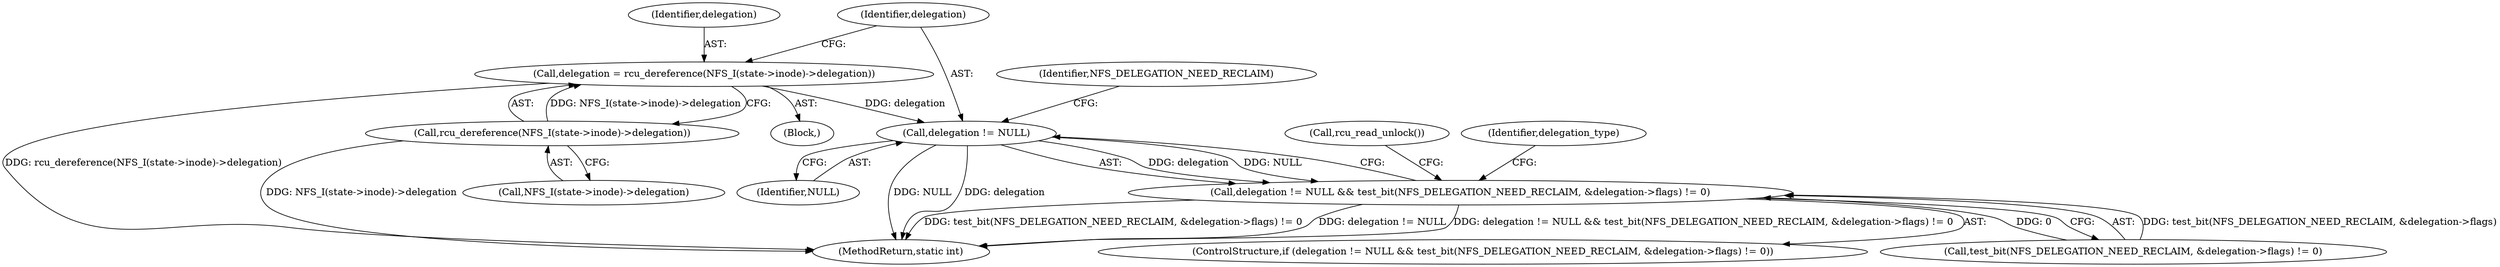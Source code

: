 digraph "0_linux_dc0b027dfadfcb8a5504f7d8052754bf8d501ab9_2@pointer" {
"1000151" [label="(Call,delegation != NULL)"];
"1000140" [label="(Call,delegation = rcu_dereference(NFS_I(state->inode)->delegation))"];
"1000142" [label="(Call,rcu_dereference(NFS_I(state->inode)->delegation))"];
"1000150" [label="(Call,delegation != NULL && test_bit(NFS_DELEGATION_NEED_RECLAIM, &delegation->flags) != 0)"];
"1000153" [label="(Identifier,NULL)"];
"1000167" [label="(Call,rcu_read_unlock())"];
"1000150" [label="(Call,delegation != NULL && test_bit(NFS_DELEGATION_NEED_RECLAIM, &delegation->flags) != 0)"];
"1000156" [label="(Identifier,NFS_DELEGATION_NEED_RECLAIM)"];
"1000149" [label="(ControlStructure,if (delegation != NULL && test_bit(NFS_DELEGATION_NEED_RECLAIM, &delegation->flags) != 0))"];
"1000151" [label="(Call,delegation != NULL)"];
"1000163" [label="(Identifier,delegation_type)"];
"1000140" [label="(Call,delegation = rcu_dereference(NFS_I(state->inode)->delegation))"];
"1000142" [label="(Call,rcu_dereference(NFS_I(state->inode)->delegation))"];
"1000141" [label="(Identifier,delegation)"];
"1000154" [label="(Call,test_bit(NFS_DELEGATION_NEED_RECLAIM, &delegation->flags) != 0)"];
"1000143" [label="(Call,NFS_I(state->inode)->delegation)"];
"1000186" [label="(MethodReturn,static int)"];
"1000152" [label="(Identifier,delegation)"];
"1000103" [label="(Block,)"];
"1000151" -> "1000150"  [label="AST: "];
"1000151" -> "1000153"  [label="CFG: "];
"1000152" -> "1000151"  [label="AST: "];
"1000153" -> "1000151"  [label="AST: "];
"1000156" -> "1000151"  [label="CFG: "];
"1000150" -> "1000151"  [label="CFG: "];
"1000151" -> "1000186"  [label="DDG: NULL"];
"1000151" -> "1000186"  [label="DDG: delegation"];
"1000151" -> "1000150"  [label="DDG: delegation"];
"1000151" -> "1000150"  [label="DDG: NULL"];
"1000140" -> "1000151"  [label="DDG: delegation"];
"1000140" -> "1000103"  [label="AST: "];
"1000140" -> "1000142"  [label="CFG: "];
"1000141" -> "1000140"  [label="AST: "];
"1000142" -> "1000140"  [label="AST: "];
"1000152" -> "1000140"  [label="CFG: "];
"1000140" -> "1000186"  [label="DDG: rcu_dereference(NFS_I(state->inode)->delegation)"];
"1000142" -> "1000140"  [label="DDG: NFS_I(state->inode)->delegation"];
"1000142" -> "1000143"  [label="CFG: "];
"1000143" -> "1000142"  [label="AST: "];
"1000142" -> "1000186"  [label="DDG: NFS_I(state->inode)->delegation"];
"1000150" -> "1000149"  [label="AST: "];
"1000150" -> "1000154"  [label="CFG: "];
"1000154" -> "1000150"  [label="AST: "];
"1000163" -> "1000150"  [label="CFG: "];
"1000167" -> "1000150"  [label="CFG: "];
"1000150" -> "1000186"  [label="DDG: test_bit(NFS_DELEGATION_NEED_RECLAIM, &delegation->flags) != 0"];
"1000150" -> "1000186"  [label="DDG: delegation != NULL"];
"1000150" -> "1000186"  [label="DDG: delegation != NULL && test_bit(NFS_DELEGATION_NEED_RECLAIM, &delegation->flags) != 0"];
"1000154" -> "1000150"  [label="DDG: test_bit(NFS_DELEGATION_NEED_RECLAIM, &delegation->flags)"];
"1000154" -> "1000150"  [label="DDG: 0"];
}
